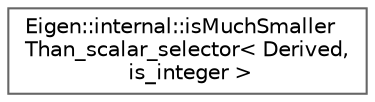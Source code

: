 digraph "Graphical Class Hierarchy"
{
 // LATEX_PDF_SIZE
  bgcolor="transparent";
  edge [fontname=Helvetica,fontsize=10,labelfontname=Helvetica,labelfontsize=10];
  node [fontname=Helvetica,fontsize=10,shape=box,height=0.2,width=0.4];
  rankdir="LR";
  Node0 [id="Node000000",label="Eigen::internal::isMuchSmaller\lThan_scalar_selector\< Derived,\l is_integer \>",height=0.2,width=0.4,color="grey40", fillcolor="white", style="filled",URL="$structEigen_1_1internal_1_1isMuchSmallerThan__scalar__selector.html",tooltip=" "];
}
